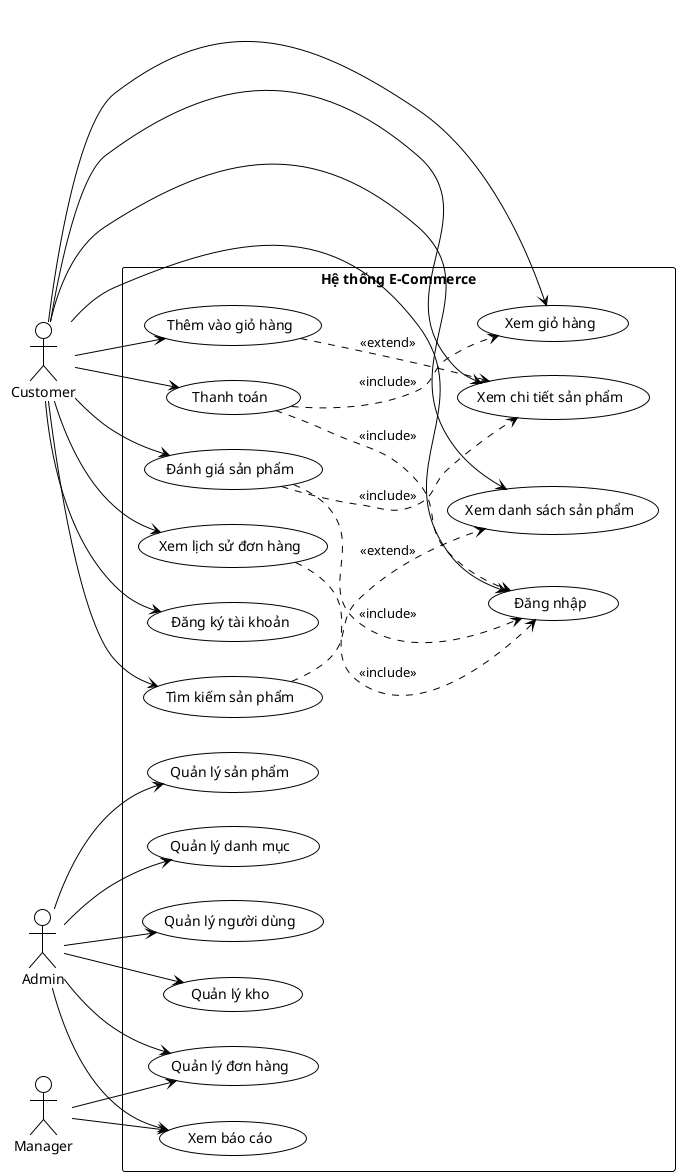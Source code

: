 @startuml
!theme plain
left to right direction
skinparam packageStyle rectangle

actor Customer
actor Admin
actor Manager

rectangle "Hệ thống E-Commerce" {
  usecase "Đăng ký tài khoản" as UC1
  usecase "Đăng nhập" as UC2
  usecase "Xem danh sách sản phẩm" as UC3
  usecase "Tìm kiếm sản phẩm" as UC4
  usecase "Xem chi tiết sản phẩm" as UC5
  usecase "Thêm vào giỏ hàng" as UC6
  usecase "Xem giỏ hàng" as UC7
  usecase "Thanh toán" as UC8
  usecase "Xem lịch sử đơn hàng" as UC9
  usecase "Đánh giá sản phẩm" as UC10
  usecase "Quản lý sản phẩm" as UC11
  usecase "Quản lý danh mục" as UC12
  usecase "Quản lý đơn hàng" as UC13
  usecase "Quản lý người dùng" as UC14
  usecase "Xem báo cáo" as UC15
  usecase "Quản lý kho" as UC16
}

' Customer use cases
Customer --> UC1
Customer --> UC2
Customer --> UC3
Customer --> UC4
Customer --> UC5
Customer --> UC6
Customer --> UC7
Customer --> UC8
Customer --> UC9
Customer --> UC10

' Admin use cases
Admin --> UC11
Admin --> UC12
Admin --> UC13
Admin --> UC14
Admin --> UC15
Admin --> UC16

' Manager use cases
Manager --> UC15
Manager --> UC13

' Include relationships
UC8 ..> UC7 : <<include>>
UC8 ..> UC2 : <<include>>
UC9 ..> UC2 : <<include>>
UC10 ..> UC2 : <<include>>
UC10 ..> UC5 : <<include>>

' Extend relationships
UC4 ..> UC3 : <<extend>>
UC6 ..> UC5 : <<extend>>

@enduml
